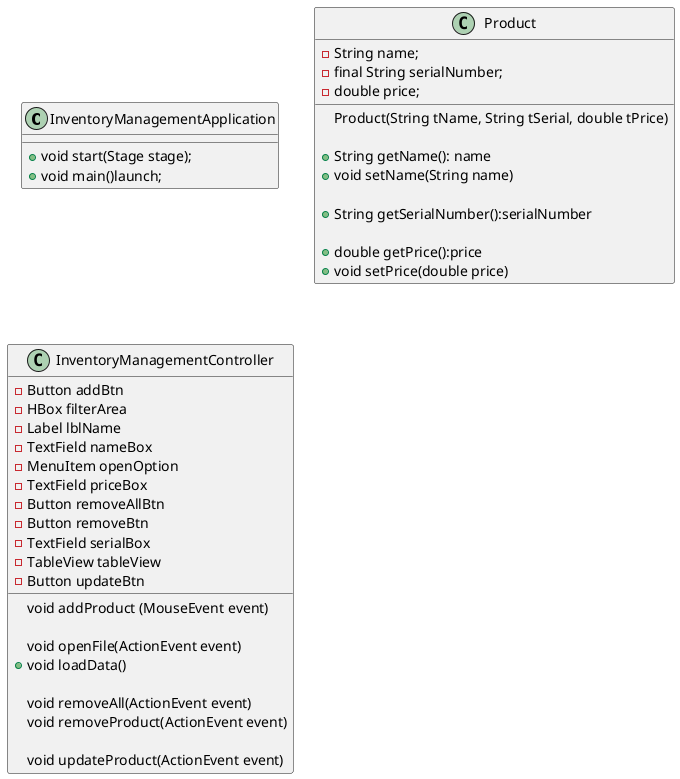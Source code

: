 @startuml
'https://plantuml.com/class-diagram

class InventoryManagementApplication{
+void start(Stage stage);
+void main()launch;
}
Class Product{
-String name;
-final String serialNumber;
-double price;

Product(String tName, String tSerial, double tPrice)

+String getName(): name
+void setName(String name)

+String getSerialNumber():serialNumber

+double getPrice():price
+void setPrice(double price)
}
Class InventoryManagementController{
-Button addBtn
-HBox filterArea
-Label lblName
-TextField nameBox
-MenuItem openOption
-TextField priceBox
-Button removeAllBtn
-Button removeBtn
-TextField serialBox
-TableView tableView
-Button updateBtn

void addProduct (MouseEvent event)

void openFile(ActionEvent event)
+void loadData()

void removeAll(ActionEvent event)
void removeProduct(ActionEvent event)

void updateProduct(ActionEvent event)
}




@enduml